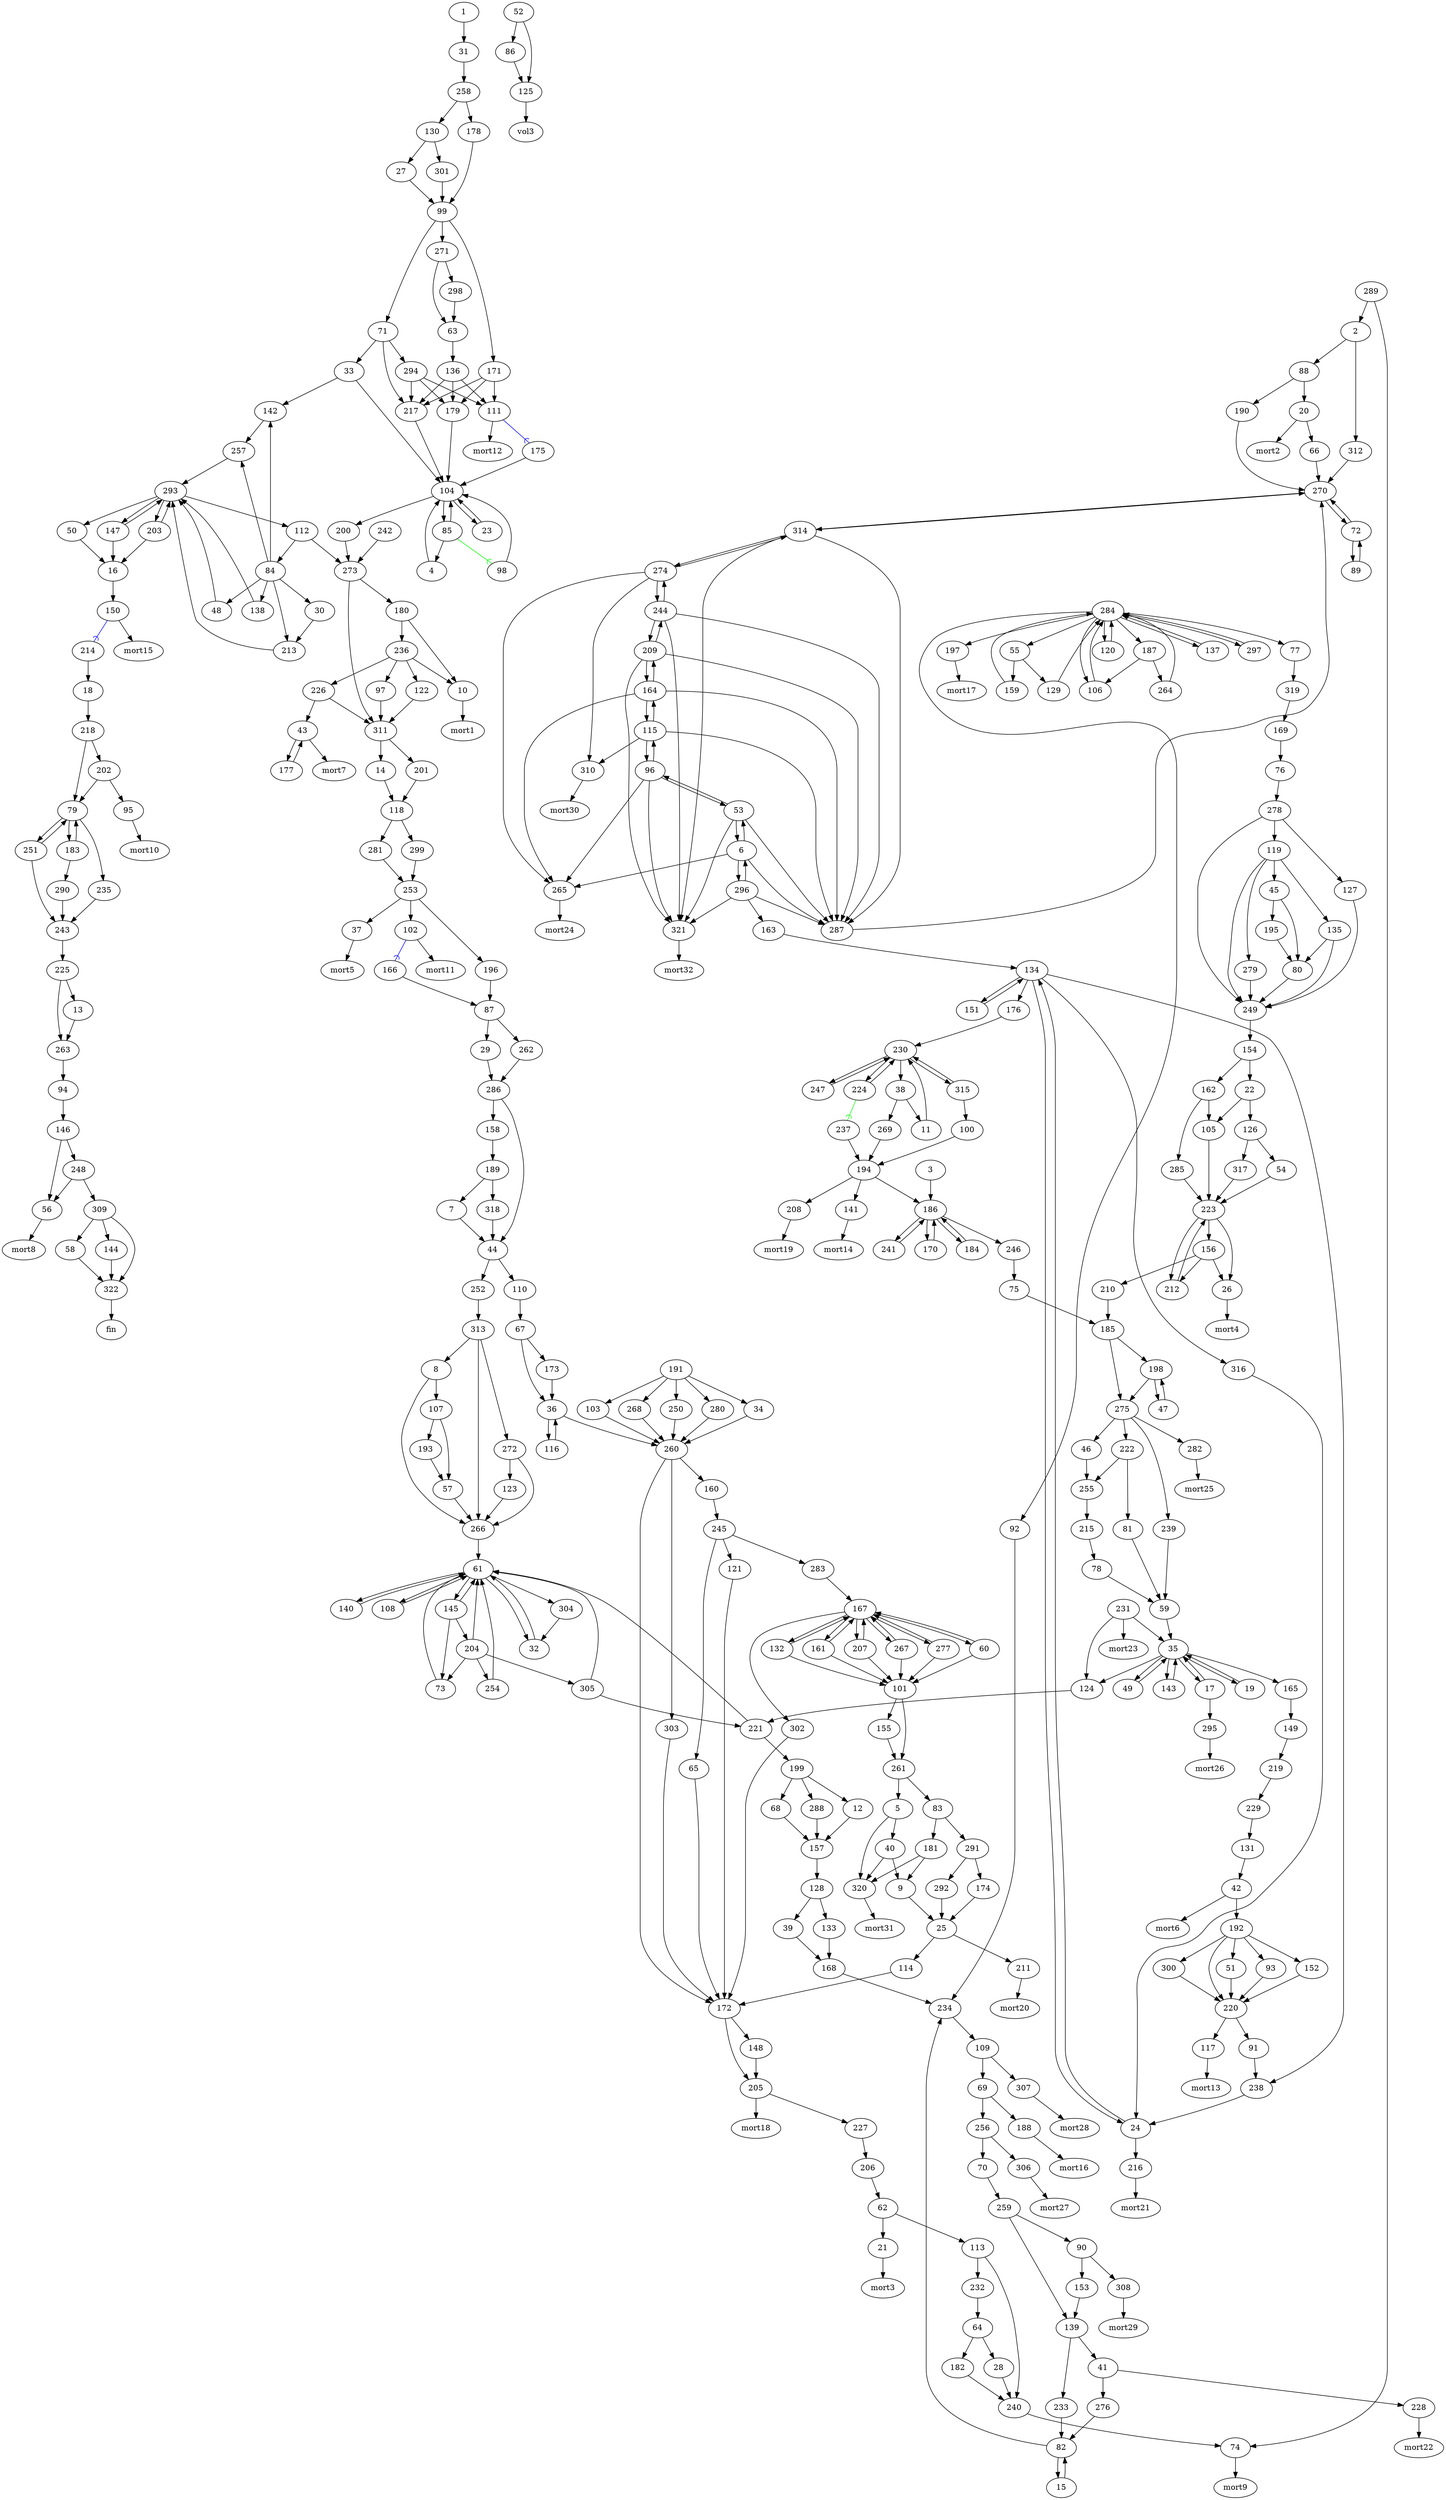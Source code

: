 digraph {
  1 -> { 31 }
  2 -> { 312 88 }
  3 -> { 186 }
  4 -> { 104 }
  5 -> { 40 320 }
  6 -> { 296 287 265 53 }
  7 -> { 44 }
  8 -> { 107 266 }
  9 -> { 25 }
  10 -> { mort1 }
  11 -> { 230 }
  12 -> { 157 }
  13 -> { 263 }
  14 -> { 118 }
  15 -> { 82 }
  16 -> { 150 }
  17 -> { 295 35 }
  18 -> { 218 }
  19 -> { 35 }
  20 -> { 66 mort2 }
  21 -> { mort3 }
  22 -> { 126 105 }
  23 -> { 104 }
  24 -> { 134 216 }
  25 -> { 211 114 }
  26 -> { mort4 }
  27 -> { 99 }
  28 -> { 240 }
  29 -> { 286 }
  30 -> { 213 }
  31 -> { 258 }
  32 -> { 61 }
  33 -> { 142 104 }
  34 -> { 260 }
  35 -> { 165 49 143 17 124 19 }
  36 -> { 116 260 }
  37 -> { mort5 }
  38 -> { 269 11 }
  39 -> { 168 }
  40 -> { 9 320 }
  41 -> { 276 228 }
  42 -> { 192 mort6 }
  43 -> { 177 mort7 }
  44 -> { 110 252 }
  45 -> { 195 80 }
  46 -> { 255 }
  47 -> { 198 }
  48 -> { 293 }
  49 -> { 35 }
  50 -> { 16 }
  51 -> { 220 }
  52 -> { 86 125 }
  53 -> { 287 6 321 96 }
  54 -> { 223 }
  55 -> { 159 129 }
  56 -> { mort8 }
  57 -> { 266 }
  58 -> { 322 }
  59 -> { 35 }
  60 -> { 167 101 }
  61 -> { 32 304 140 108 145 }
  62 -> { 113 21 }
  63 -> { 136 }
  64 -> { 28 182 }
  65 -> { 172 }
  66 -> { 270 }
  67 -> { 173 36 }
  68 -> { 157 }
  69 -> { 256 188 }
  70 -> { 259 }
  71 -> { 294 33 217 }
  72 -> { 270 }
  73 -> { 61 }
  74 -> { mort9 }
  75 -> { 185 }
  76 -> { 278 }
  77 -> { 319 }
  78 -> { 59 }
  79 -> { 183 235 251 }
  80 -> { 249 }
  81 -> { 59 }
  82 -> { 234 15 }
  83 -> { 291 181 }
  84 -> { 257 48 213 138 30 142 }
  85 -> { 4 104 }
  86 -> { 125 }
  87 -> { 29 262 }
  88 -> { 190 20 }
  89 -> { 72 }
  90 -> { 308 153 }
  91 -> { 238 }
  92 -> { 234 }
  93 -> { 220 }
  94 -> { 146 }
  95 -> { mort10 }
  96 -> { 53 265 321 115 }
  97 -> { 311 }
  98 -> { 104 }
  99 -> { 71 171 271 }
  100 -> { 194 }
  101 -> { 155 261 }
  102 -> { mort11 }
  103 -> { 260 }
  104 -> { 85 23 200 }
  105 -> { 223 }
  106 -> { 284 }
  107 -> { 57 193 }
  108 -> { 61 }
  109 -> { 307 69 }
  110 -> { 67 }
  111 -> { mort12 }
  112 -> { 273 84 }
  113 -> { 232 240 }
  114 -> { 172 }
  115 -> { 287 96 310 164 }
  116 -> { 36 }
  117 -> { mort13 }
  118 -> { 281 299 }
  119 -> { 249 45 279 135 }
  120 -> { 284 }
  121 -> { 172 }
  122 -> { 311 }
  123 -> { 266 }
  124 -> { 221 }
  125 -> { vol3 } # N°125 du volume 3
  126 -> { 54 317 }
  127 -> { 249 }
  128 -> { 133 39 }
  129 -> { 284 }
  130 -> { 301 27 }
  131 -> { 42 }
  132 -> { 101 167 }
  133 -> { 168 }
  134 -> { 24 176 316 238 }
  135 -> { 80 249 }
  136 -> { 217 111 179 }
  137 -> { 284 }
  138 -> { 293 }
  139 -> { 41 233 }
  140 -> { 61 }
  141 -> { mort14 }
  142 -> { 257 }
  143 -> { 35 }
  144 -> { 322 }
  145 -> { 73 204 61 }
  146 -> { 248 56 }
  147 -> { 16 293 }
  148 -> { 205 }
  149 -> { 219 }
  150 -> { mort15 }
  151 -> { 134 }
  152 -> { 220 }
  153 -> { 139 }
  154 -> { 22 162 }
  155 -> { 261 }
  156 -> { 210 212 26 }
  157 -> { 128 }
  158 -> { 189 }
  159 -> { 284 }
  160 -> { 245 }
  161 -> { 101 167 }
  162 -> { 285 105 }
  163 -> { 134 }
  164 -> { 115 265 287 209 }  
  165 -> { 149 }
  166 -> { 87 }
  167 -> { 132 161 207 267 60 277 302 }
  168 -> { 234 }
  169 -> { 76 }
  170 -> { 186 }
  171 -> { 217 111 179 }
  172 -> { 205 148 }
  173 -> { 36 }
  174 -> { 25 }
  175 -> { 104 }
  176 -> { 230 }
  177 -> { 43 } # retour paragraphe précédent
  178 -> { 99 }
  179 -> { 104 }
  180 -> { 10 236 }
  181 -> { 9 320 }
  182 -> { 240 }
  183 -> { 290 79 }
  184 -> { 186 }
  185 -> { 198 275 }
  186 -> { 241 170 184 246 }
  187 -> { 264 106 }
  188 -> { mort16 }
  189 -> { 318 7 }
  190 -> { 270 }
  191 -> { 268 103 250 280 34 }
  192 -> { 300 93 51 152 220 }
  193 -> { 57 }
  194 -> { 141 186 208 }
  195 -> { 80 }
  196 -> { 87 }
  197 -> { mort17 }
  198 -> { 47 275 }
  199 -> { 12 288 68 }
  200 -> { 273 }
  201 -> { 118 }
  202 -> { 95 79 }
  203 -> { 16 293 }
  204 -> { 254 305 73 61 }
  205 -> { 227 mort18 }
  206 -> { 62 }
  207 -> { 101 167 }
  208 -> { mort19 }
  209 -> { 321 287 164 244 }
  210 -> { 185 }
  211 -> { mort20 }
  212 -> { 223 }
  213 -> { 293 }
  214 -> { 18 }
  215 -> { 78 }
  216 -> { mort21 }
  217 -> { 104 }
  218 -> { 79 202 }
  219 -> { 229 }
  220 -> { 91 117 }
  221 -> { 199 61 }
  222 -> { 81 255 }
  223 -> { 26 212 156 }
  224 -> { 230 }
  225 -> { 13 263 }
  226 -> { 43 311 }
  227 -> { 206 }
  228 -> { mort22 }
  229 -> { 131 }
  230 -> { 38 315 224 }
  231 -> { 35 124 mort23 }
  232 -> { 64 }
  233 -> { 82 }
  234 -> { 109 }
  235 -> { 243 }
  236 -> { 10 122 97 226 }
  237 -> { 194 }
  238 -> { 24 }
  239 -> { 59 }
  240 -> { 74 }
  241 -> { 186 }
  242 -> { 273 }
  243 -> { 225 }
  244 -> { 321 209 287 274 }
  245 -> { 283 65 121 }
  246 -> { 75 }
  247 -> { 230 }
  248 -> { 56 309 }
  249 -> { 154 }
  250 -> { 260 }
  251 -> { 79 243 }
  252 -> { 313 }
  253 -> { 37 196 102 }
  254 -> { 61 }
  255 -> { 215 }
  256 -> { 306 70 }
  257 -> { 293 }
  258 -> { 130 178 }
  259 -> { 90 139 }
  260 -> { 160 303 172 }
  261 -> { 83 5 }
  262 -> { 286 }
  263 -> { 94 }
  264 -> { 284 }
  265 -> { mort24 }
  266 -> { 61 }
  267 -> { 101 167 }
  268 -> { 260 }
  269 -> { 194 }
  270 -> { 72 314 }
  271 -> { 63 298 }
  272 -> { 123 266 }
  273 -> { 180 311 }
  274 -> { 244 310 265 314 }
  275 -> { 46 222 282 239 }
  276 -> { 82 }
  277 -> { 101 167 }
  278 -> { 127 249 119 }
  279 -> { 249 }
  280 -> { 260 }
  281 -> { 253 }
  282 -> { mort25 }
  283 -> { 167 }
  284 -> { 197 92 137 120 55 187 297 106 77 }
  285 -> { 223 }
  286 -> { 158 44 }
  287 -> { 270 }
  288 -> { 157 }
  289 -> { 2 74 }
  290 -> { 243 }
  291 -> { 292 174 }
  292 -> { 25 }
  293 -> { 50 147 203 112 }
  294 -> { 217 111 179 }
  295 -> { mort26 }
  296 -> { 287 321 163 6 }
  297 -> { 284 }
  298 -> { 63 }
  299 -> { 253 }
  300 -> { 220 }
  301 -> { 99 }
  302 -> { 172 }
  303 -> { 172 }
  304 -> { 32 }
  305 -> { 221 61 }
  306 -> { mort27 }
  307 -> { mort28 }
  308 -> { mort29 }
  309 -> { 144 58 322 }
  310 -> { mort30 }
  311 -> { 201 14 }
  312 -> { 270 }
  313 -> { 272 8 266 }
  314 -> { 287 321 274 270 }
  315 -> { 230 100 }
  316 -> { 24 }
  317 -> { 223 }
  318 -> { 44 }
  319 -> { 169 }
  320 -> { mort31 }
  321 -> { mort32 }
  322 -> { fin }

  subgraph easter_eggs {
    52 86 125 vol3
  }

  subgraph chemins_caches {
    subgraph carnet_antinoma { # 17
      72 -> 89
      134 -> 151
      230 -> 247
    }
  }

  subgraph magie {
    edge [ arrowhead = icurve ]
    
    subgraph etincelle { # 8
      edge [ color = red ]

      # TODO
    }

    subgraph parapluie { # 64
      edge [ color = blue ]

      102 -> 166
      111 -> 175
      150 -> 214
    }

    subgraph ouverture { # 13
      edge [ color = green ]

      85 -> 98
      224 -> 237
    }

    subgraph dissolution { # 88
      edge [ color = brown ]

      # TODO
    }
  }
}
